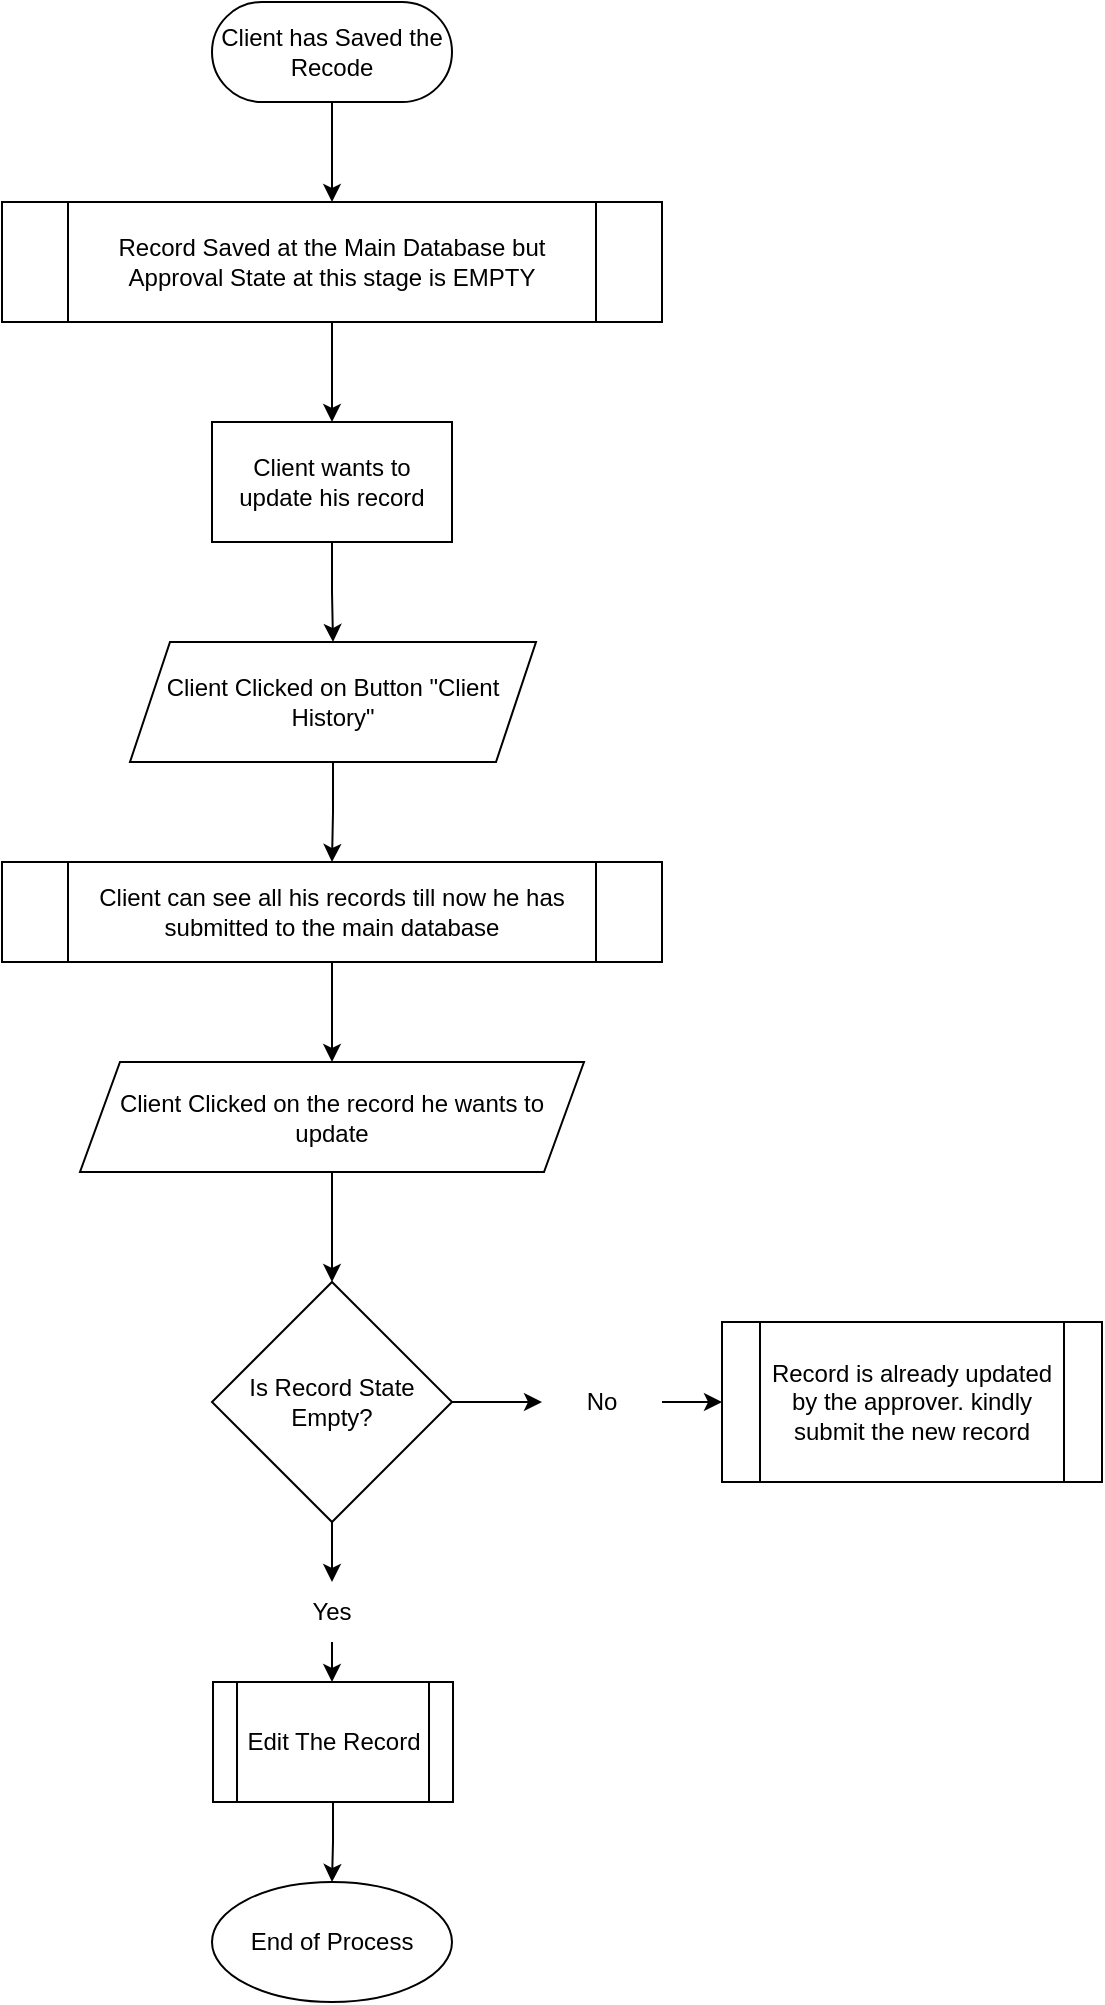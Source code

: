 <mxfile version="17.4.2" type="device"><diagram id="p0wCawtYN0RhX7ku3kVx" name="Page-1"><mxGraphModel dx="868" dy="450" grid="1" gridSize="10" guides="1" tooltips="1" connect="1" arrows="1" fold="1" page="1" pageScale="1" pageWidth="850" pageHeight="1100" math="0" shadow="0"><root><mxCell id="0"/><mxCell id="1" parent="0"/><mxCell id="t3UCsjZhpYqlGZIY9grt-5" value="" style="edgeStyle=orthogonalEdgeStyle;rounded=0;orthogonalLoop=1;jettySize=auto;html=1;" edge="1" parent="1" source="t3UCsjZhpYqlGZIY9grt-1" target="t3UCsjZhpYqlGZIY9grt-4"><mxGeometry relative="1" as="geometry"/></mxCell><mxCell id="t3UCsjZhpYqlGZIY9grt-1" value="Client has Saved the Recode" style="rounded=1;whiteSpace=wrap;html=1;arcSize=50;" vertex="1" parent="1"><mxGeometry x="365" y="10" width="120" height="50" as="geometry"/></mxCell><mxCell id="t3UCsjZhpYqlGZIY9grt-7" value="" style="edgeStyle=orthogonalEdgeStyle;rounded=0;orthogonalLoop=1;jettySize=auto;html=1;" edge="1" parent="1" source="t3UCsjZhpYqlGZIY9grt-4" target="t3UCsjZhpYqlGZIY9grt-6"><mxGeometry relative="1" as="geometry"/></mxCell><mxCell id="t3UCsjZhpYqlGZIY9grt-4" value="Record Saved at the Main Database but Approval State at this stage is EMPTY" style="shape=process;whiteSpace=wrap;html=1;backgroundOutline=1;rounded=1;arcSize=0;" vertex="1" parent="1"><mxGeometry x="260" y="110" width="330" height="60" as="geometry"/></mxCell><mxCell id="t3UCsjZhpYqlGZIY9grt-9" value="" style="edgeStyle=orthogonalEdgeStyle;rounded=0;orthogonalLoop=1;jettySize=auto;html=1;" edge="1" parent="1" source="t3UCsjZhpYqlGZIY9grt-6" target="t3UCsjZhpYqlGZIY9grt-8"><mxGeometry relative="1" as="geometry"/></mxCell><mxCell id="t3UCsjZhpYqlGZIY9grt-6" value="Client wants to update his record" style="whiteSpace=wrap;html=1;rounded=1;arcSize=0;" vertex="1" parent="1"><mxGeometry x="365" y="220" width="120" height="60" as="geometry"/></mxCell><mxCell id="t3UCsjZhpYqlGZIY9grt-11" value="" style="edgeStyle=orthogonalEdgeStyle;rounded=0;orthogonalLoop=1;jettySize=auto;html=1;" edge="1" parent="1" source="t3UCsjZhpYqlGZIY9grt-8" target="t3UCsjZhpYqlGZIY9grt-10"><mxGeometry relative="1" as="geometry"/></mxCell><mxCell id="t3UCsjZhpYqlGZIY9grt-8" value="Client Clicked on Button &quot;Client History&quot;" style="shape=parallelogram;perimeter=parallelogramPerimeter;whiteSpace=wrap;html=1;fixedSize=1;rounded=1;arcSize=0;" vertex="1" parent="1"><mxGeometry x="324" y="330" width="203" height="60" as="geometry"/></mxCell><mxCell id="t3UCsjZhpYqlGZIY9grt-13" value="" style="edgeStyle=orthogonalEdgeStyle;rounded=0;orthogonalLoop=1;jettySize=auto;html=1;" edge="1" parent="1" source="t3UCsjZhpYqlGZIY9grt-10" target="t3UCsjZhpYqlGZIY9grt-12"><mxGeometry relative="1" as="geometry"/></mxCell><mxCell id="t3UCsjZhpYqlGZIY9grt-10" value="Client can see all his records till now he has submitted to the main database" style="shape=process;whiteSpace=wrap;html=1;backgroundOutline=1;rounded=1;arcSize=0;" vertex="1" parent="1"><mxGeometry x="260" y="440" width="330" height="50" as="geometry"/></mxCell><mxCell id="t3UCsjZhpYqlGZIY9grt-15" value="" style="edgeStyle=orthogonalEdgeStyle;rounded=0;orthogonalLoop=1;jettySize=auto;html=1;" edge="1" parent="1" source="t3UCsjZhpYqlGZIY9grt-12" target="t3UCsjZhpYqlGZIY9grt-14"><mxGeometry relative="1" as="geometry"/></mxCell><mxCell id="t3UCsjZhpYqlGZIY9grt-12" value="Client Clicked on the record he wants to update" style="shape=parallelogram;perimeter=parallelogramPerimeter;whiteSpace=wrap;html=1;fixedSize=1;rounded=1;arcSize=0;" vertex="1" parent="1"><mxGeometry x="299" y="540" width="252" height="55" as="geometry"/></mxCell><mxCell id="t3UCsjZhpYqlGZIY9grt-20" value="" style="edgeStyle=orthogonalEdgeStyle;rounded=0;orthogonalLoop=1;jettySize=auto;html=1;" edge="1" parent="1" source="t3UCsjZhpYqlGZIY9grt-14"><mxGeometry relative="1" as="geometry"><mxPoint x="530" y="710" as="targetPoint"/></mxGeometry></mxCell><mxCell id="t3UCsjZhpYqlGZIY9grt-14" value="Is Record State Empty?" style="rhombus;whiteSpace=wrap;html=1;rounded=1;arcSize=0;" vertex="1" parent="1"><mxGeometry x="365" y="650" width="120" height="120" as="geometry"/></mxCell><mxCell id="t3UCsjZhpYqlGZIY9grt-22" value="" style="edgeStyle=orthogonalEdgeStyle;rounded=0;orthogonalLoop=1;jettySize=auto;html=1;" edge="1" parent="1" source="t3UCsjZhpYqlGZIY9grt-19" target="t3UCsjZhpYqlGZIY9grt-21"><mxGeometry relative="1" as="geometry"/></mxCell><mxCell id="t3UCsjZhpYqlGZIY9grt-19" value="No" style="text;html=1;strokeColor=none;fillColor=none;align=center;verticalAlign=middle;whiteSpace=wrap;rounded=0;" vertex="1" parent="1"><mxGeometry x="530" y="695" width="60" height="30" as="geometry"/></mxCell><mxCell id="t3UCsjZhpYqlGZIY9grt-21" value="Record is already updated by the approver. kindly submit the new record" style="shape=process;whiteSpace=wrap;html=1;backgroundOutline=1;" vertex="1" parent="1"><mxGeometry x="620" y="670" width="190" height="80" as="geometry"/></mxCell><mxCell id="t3UCsjZhpYqlGZIY9grt-28" value="" style="edgeStyle=orthogonalEdgeStyle;rounded=0;orthogonalLoop=1;jettySize=auto;html=1;" edge="1" parent="1" source="t3UCsjZhpYqlGZIY9grt-25" target="t3UCsjZhpYqlGZIY9grt-27"><mxGeometry relative="1" as="geometry"/></mxCell><mxCell id="t3UCsjZhpYqlGZIY9grt-25" value="Yes" style="text;html=1;strokeColor=none;fillColor=none;align=center;verticalAlign=middle;whiteSpace=wrap;rounded=0;" vertex="1" parent="1"><mxGeometry x="395" y="800" width="60" height="30" as="geometry"/></mxCell><mxCell id="t3UCsjZhpYqlGZIY9grt-31" value="" style="edgeStyle=orthogonalEdgeStyle;rounded=0;orthogonalLoop=1;jettySize=auto;html=1;" edge="1" parent="1" source="t3UCsjZhpYqlGZIY9grt-27" target="t3UCsjZhpYqlGZIY9grt-30"><mxGeometry relative="1" as="geometry"/></mxCell><mxCell id="t3UCsjZhpYqlGZIY9grt-27" value="Edit The Record" style="shape=process;whiteSpace=wrap;html=1;backgroundOutline=1;" vertex="1" parent="1"><mxGeometry x="365.5" y="850" width="120" height="60" as="geometry"/></mxCell><mxCell id="t3UCsjZhpYqlGZIY9grt-29" value="" style="endArrow=classic;html=1;rounded=0;exitX=0.5;exitY=1;exitDx=0;exitDy=0;" edge="1" parent="1" source="t3UCsjZhpYqlGZIY9grt-14"><mxGeometry width="50" height="50" relative="1" as="geometry"><mxPoint x="400" y="740" as="sourcePoint"/><mxPoint x="425" y="800" as="targetPoint"/></mxGeometry></mxCell><mxCell id="t3UCsjZhpYqlGZIY9grt-30" value="End of Process" style="ellipse;whiteSpace=wrap;html=1;" vertex="1" parent="1"><mxGeometry x="365" y="950" width="120" height="60" as="geometry"/></mxCell></root></mxGraphModel></diagram></mxfile>